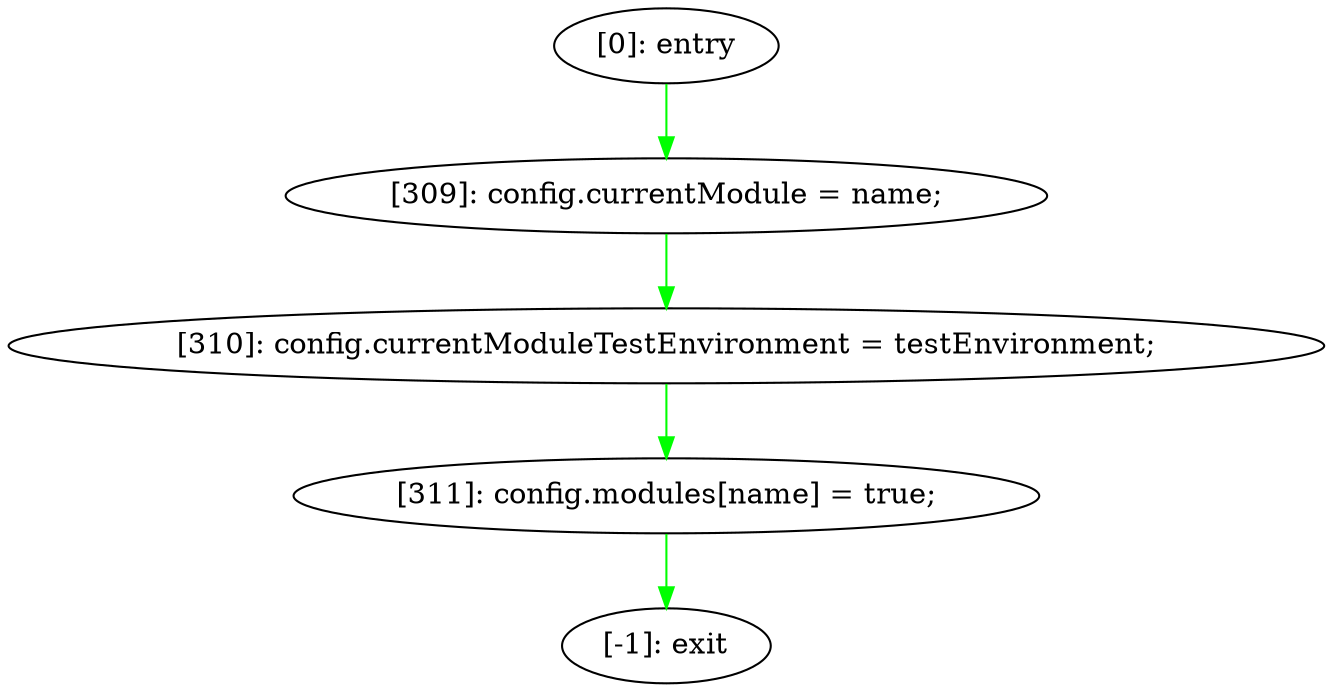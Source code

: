 digraph {
"0" [label="[-1]: exit"] 
"1" [label="[311]: config.modules[name] = true;\n"] 
"2" [label="[0]: entry"] 
"3" [label="[309]: config.currentModule = name;\n"] 
"4" [label="[310]: config.currentModuleTestEnvironment = testEnvironment;\n"] 
"1" -> "0" [label="" color="green"] 
"2" -> "3" [label="" color="green"] 
"3" -> "4" [label="" color="green"] 
"4" -> "1" [label="" color="green"] 
}
